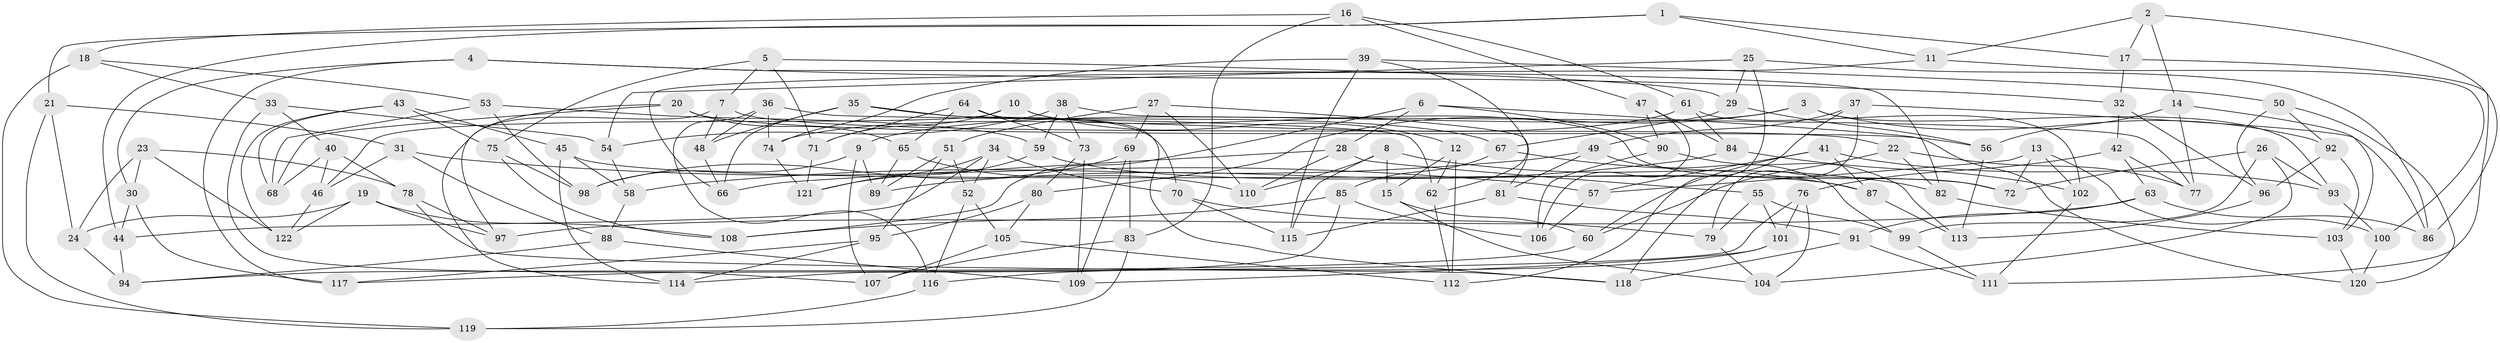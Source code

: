// Generated by graph-tools (version 1.1) at 2025/57/03/09/25 04:57:25]
// undirected, 122 vertices, 244 edges
graph export_dot {
graph [start="1"]
  node [color=gray90,style=filled];
  1;
  2;
  3;
  4;
  5;
  6;
  7;
  8;
  9;
  10;
  11;
  12;
  13;
  14;
  15;
  16;
  17;
  18;
  19;
  20;
  21;
  22;
  23;
  24;
  25;
  26;
  27;
  28;
  29;
  30;
  31;
  32;
  33;
  34;
  35;
  36;
  37;
  38;
  39;
  40;
  41;
  42;
  43;
  44;
  45;
  46;
  47;
  48;
  49;
  50;
  51;
  52;
  53;
  54;
  55;
  56;
  57;
  58;
  59;
  60;
  61;
  62;
  63;
  64;
  65;
  66;
  67;
  68;
  69;
  70;
  71;
  72;
  73;
  74;
  75;
  76;
  77;
  78;
  79;
  80;
  81;
  82;
  83;
  84;
  85;
  86;
  87;
  88;
  89;
  90;
  91;
  92;
  93;
  94;
  95;
  96;
  97;
  98;
  99;
  100;
  101;
  102;
  103;
  104;
  105;
  106;
  107;
  108;
  109;
  110;
  111;
  112;
  113;
  114;
  115;
  116;
  117;
  118;
  119;
  120;
  121;
  122;
  1 -- 17;
  1 -- 44;
  1 -- 11;
  1 -- 21;
  2 -- 86;
  2 -- 14;
  2 -- 11;
  2 -- 17;
  3 -- 9;
  3 -- 93;
  3 -- 92;
  3 -- 80;
  4 -- 30;
  4 -- 32;
  4 -- 117;
  4 -- 82;
  5 -- 75;
  5 -- 29;
  5 -- 7;
  5 -- 71;
  6 -- 108;
  6 -- 120;
  6 -- 90;
  6 -- 28;
  7 -- 114;
  7 -- 22;
  7 -- 48;
  8 -- 82;
  8 -- 115;
  8 -- 110;
  8 -- 15;
  9 -- 107;
  9 -- 89;
  9 -- 98;
  10 -- 12;
  10 -- 71;
  10 -- 72;
  10 -- 46;
  11 -- 66;
  11 -- 100;
  12 -- 62;
  12 -- 15;
  12 -- 112;
  13 -- 100;
  13 -- 57;
  13 -- 102;
  13 -- 72;
  14 -- 103;
  14 -- 56;
  14 -- 77;
  15 -- 60;
  15 -- 104;
  16 -- 47;
  16 -- 18;
  16 -- 83;
  16 -- 61;
  17 -- 32;
  17 -- 111;
  18 -- 53;
  18 -- 33;
  18 -- 119;
  19 -- 24;
  19 -- 108;
  19 -- 97;
  19 -- 122;
  20 -- 97;
  20 -- 68;
  20 -- 65;
  20 -- 56;
  21 -- 119;
  21 -- 24;
  21 -- 31;
  22 -- 82;
  22 -- 77;
  22 -- 60;
  23 -- 30;
  23 -- 122;
  23 -- 24;
  23 -- 78;
  24 -- 94;
  25 -- 112;
  25 -- 29;
  25 -- 86;
  25 -- 54;
  26 -- 72;
  26 -- 99;
  26 -- 93;
  26 -- 104;
  27 -- 69;
  27 -- 51;
  27 -- 81;
  27 -- 110;
  28 -- 110;
  28 -- 66;
  28 -- 55;
  29 -- 67;
  29 -- 56;
  30 -- 44;
  30 -- 117;
  31 -- 88;
  31 -- 57;
  31 -- 46;
  32 -- 42;
  32 -- 96;
  33 -- 40;
  33 -- 107;
  33 -- 54;
  34 -- 52;
  34 -- 70;
  34 -- 44;
  34 -- 121;
  35 -- 67;
  35 -- 66;
  35 -- 48;
  35 -- 70;
  36 -- 74;
  36 -- 116;
  36 -- 48;
  36 -- 62;
  37 -- 79;
  37 -- 49;
  37 -- 86;
  37 -- 118;
  38 -- 77;
  38 -- 73;
  38 -- 54;
  38 -- 59;
  39 -- 115;
  39 -- 62;
  39 -- 74;
  39 -- 50;
  40 -- 46;
  40 -- 78;
  40 -- 68;
  41 -- 60;
  41 -- 87;
  41 -- 93;
  41 -- 57;
  42 -- 77;
  42 -- 76;
  42 -- 63;
  43 -- 75;
  43 -- 45;
  43 -- 122;
  43 -- 68;
  44 -- 94;
  45 -- 114;
  45 -- 72;
  45 -- 58;
  46 -- 122;
  47 -- 84;
  47 -- 106;
  47 -- 90;
  48 -- 66;
  49 -- 81;
  49 -- 58;
  49 -- 99;
  50 -- 92;
  50 -- 96;
  50 -- 120;
  51 -- 52;
  51 -- 95;
  51 -- 89;
  52 -- 116;
  52 -- 105;
  53 -- 68;
  53 -- 59;
  53 -- 98;
  54 -- 58;
  55 -- 79;
  55 -- 99;
  55 -- 101;
  56 -- 113;
  57 -- 106;
  58 -- 88;
  59 -- 121;
  59 -- 87;
  60 -- 94;
  61 -- 74;
  61 -- 84;
  61 -- 102;
  62 -- 112;
  63 -- 91;
  63 -- 97;
  63 -- 86;
  64 -- 65;
  64 -- 118;
  64 -- 71;
  64 -- 73;
  65 -- 89;
  65 -- 110;
  67 -- 87;
  67 -- 85;
  69 -- 98;
  69 -- 109;
  69 -- 83;
  70 -- 79;
  70 -- 115;
  71 -- 121;
  73 -- 80;
  73 -- 109;
  74 -- 121;
  75 -- 98;
  75 -- 108;
  76 -- 104;
  76 -- 117;
  76 -- 101;
  78 -- 97;
  78 -- 118;
  79 -- 104;
  80 -- 95;
  80 -- 105;
  81 -- 91;
  81 -- 115;
  82 -- 103;
  83 -- 119;
  83 -- 107;
  84 -- 102;
  84 -- 89;
  85 -- 114;
  85 -- 106;
  85 -- 108;
  87 -- 113;
  88 -- 94;
  88 -- 109;
  90 -- 113;
  90 -- 106;
  91 -- 111;
  91 -- 118;
  92 -- 96;
  92 -- 103;
  93 -- 100;
  95 -- 114;
  95 -- 117;
  96 -- 113;
  99 -- 111;
  100 -- 120;
  101 -- 109;
  101 -- 116;
  102 -- 111;
  103 -- 120;
  105 -- 112;
  105 -- 107;
  116 -- 119;
}
